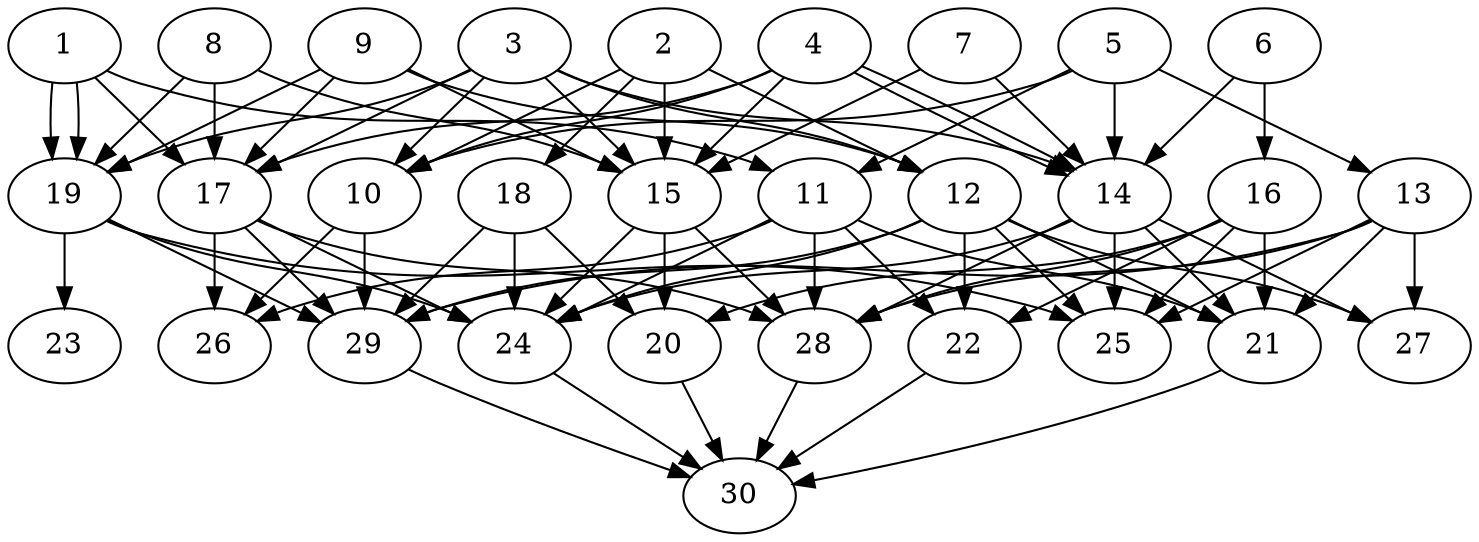 // DAG automatically generated by daggen at Thu Oct  3 14:04:19 2019
// ./daggen --dot -n 30 --ccr 0.3 --fat 0.7 --regular 0.9 --density 0.7 --mindata 5242880 --maxdata 52428800 
digraph G {
  1 [size="99433813", alpha="0.16", expect_size="29830144"] 
  1 -> 11 [size ="29830144"]
  1 -> 17 [size ="29830144"]
  1 -> 19 [size ="29830144"]
  1 -> 19 [size ="29830144"]
  2 [size="158808747", alpha="0.10", expect_size="47642624"] 
  2 -> 10 [size ="47642624"]
  2 -> 12 [size ="47642624"]
  2 -> 15 [size ="47642624"]
  2 -> 18 [size ="47642624"]
  3 [size="136328533", alpha="0.02", expect_size="40898560"] 
  3 -> 10 [size ="40898560"]
  3 -> 12 [size ="40898560"]
  3 -> 14 [size ="40898560"]
  3 -> 15 [size ="40898560"]
  3 -> 17 [size ="40898560"]
  3 -> 19 [size ="40898560"]
  4 [size="37246293", alpha="0.04", expect_size="11173888"] 
  4 -> 10 [size ="11173888"]
  4 -> 14 [size ="11173888"]
  4 -> 14 [size ="11173888"]
  4 -> 15 [size ="11173888"]
  4 -> 17 [size ="11173888"]
  5 [size="111725227", alpha="0.03", expect_size="33517568"] 
  5 -> 10 [size ="33517568"]
  5 -> 11 [size ="33517568"]
  5 -> 13 [size ="33517568"]
  5 -> 14 [size ="33517568"]
  6 [size="71662933", alpha="0.17", expect_size="21498880"] 
  6 -> 14 [size ="21498880"]
  6 -> 16 [size ="21498880"]
  7 [size="99092480", alpha="0.09", expect_size="29727744"] 
  7 -> 14 [size ="29727744"]
  7 -> 15 [size ="29727744"]
  8 [size="30071467", alpha="0.15", expect_size="9021440"] 
  8 -> 15 [size ="9021440"]
  8 -> 17 [size ="9021440"]
  8 -> 19 [size ="9021440"]
  9 [size="150176427", alpha="0.11", expect_size="45052928"] 
  9 -> 12 [size ="45052928"]
  9 -> 15 [size ="45052928"]
  9 -> 17 [size ="45052928"]
  9 -> 19 [size ="45052928"]
  10 [size="45725013", alpha="0.02", expect_size="13717504"] 
  10 -> 26 [size ="13717504"]
  10 -> 29 [size ="13717504"]
  11 [size="78455467", alpha="0.10", expect_size="23536640"] 
  11 -> 21 [size ="23536640"]
  11 -> 22 [size ="23536640"]
  11 -> 24 [size ="23536640"]
  11 -> 26 [size ="23536640"]
  11 -> 28 [size ="23536640"]
  12 [size="44352853", alpha="0.19", expect_size="13305856"] 
  12 -> 21 [size ="13305856"]
  12 -> 22 [size ="13305856"]
  12 -> 24 [size ="13305856"]
  12 -> 25 [size ="13305856"]
  12 -> 27 [size ="13305856"]
  12 -> 29 [size ="13305856"]
  13 [size="126760960", alpha="0.03", expect_size="38028288"] 
  13 -> 21 [size ="38028288"]
  13 -> 25 [size ="38028288"]
  13 -> 27 [size ="38028288"]
  13 -> 28 [size ="38028288"]
  13 -> 29 [size ="38028288"]
  14 [size="142820693", alpha="0.06", expect_size="42846208"] 
  14 -> 21 [size ="42846208"]
  14 -> 24 [size ="42846208"]
  14 -> 25 [size ="42846208"]
  14 -> 27 [size ="42846208"]
  14 -> 28 [size ="42846208"]
  15 [size="20370773", alpha="0.17", expect_size="6111232"] 
  15 -> 20 [size ="6111232"]
  15 -> 24 [size ="6111232"]
  15 -> 28 [size ="6111232"]
  16 [size="44950187", alpha="0.06", expect_size="13485056"] 
  16 -> 20 [size ="13485056"]
  16 -> 21 [size ="13485056"]
  16 -> 22 [size ="13485056"]
  16 -> 25 [size ="13485056"]
  16 -> 28 [size ="13485056"]
  17 [size="20063573", alpha="0.12", expect_size="6019072"] 
  17 -> 24 [size ="6019072"]
  17 -> 26 [size ="6019072"]
  17 -> 28 [size ="6019072"]
  17 -> 29 [size ="6019072"]
  18 [size="93989547", alpha="0.02", expect_size="28196864"] 
  18 -> 20 [size ="28196864"]
  18 -> 24 [size ="28196864"]
  18 -> 29 [size ="28196864"]
  19 [size="55992320", alpha="0.07", expect_size="16797696"] 
  19 -> 23 [size ="16797696"]
  19 -> 24 [size ="16797696"]
  19 -> 25 [size ="16797696"]
  19 -> 29 [size ="16797696"]
  20 [size="141711360", alpha="0.08", expect_size="42513408"] 
  20 -> 30 [size ="42513408"]
  21 [size="154818560", alpha="0.19", expect_size="46445568"] 
  21 -> 30 [size ="46445568"]
  22 [size="78503253", alpha="0.08", expect_size="23550976"] 
  22 -> 30 [size ="23550976"]
  23 [size="68382720", alpha="0.12", expect_size="20514816"] 
  24 [size="91323733", alpha="0.19", expect_size="27397120"] 
  24 -> 30 [size ="27397120"]
  25 [size="135471787", alpha="0.17", expect_size="40641536"] 
  26 [size="112080213", alpha="0.03", expect_size="33624064"] 
  27 [size="159621120", alpha="0.19", expect_size="47886336"] 
  28 [size="99792213", alpha="0.16", expect_size="29937664"] 
  28 -> 30 [size ="29937664"]
  29 [size="116162560", alpha="0.11", expect_size="34848768"] 
  29 -> 30 [size ="34848768"]
  30 [size="170315093", alpha="0.09", expect_size="51094528"] 
}
